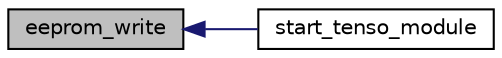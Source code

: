 digraph "eeprom_write"
{
  edge [fontname="Helvetica",fontsize="10",labelfontname="Helvetica",labelfontsize="10"];
  node [fontname="Helvetica",fontsize="10",shape=record];
  rankdir="LR";
  Node1 [label="eeprom_write",height=0.2,width=0.4,color="black", fillcolor="grey75", style="filled", fontcolor="black"];
  Node1 -> Node2 [dir="back",color="midnightblue",fontsize="10",style="solid",fontname="Helvetica"];
  Node2 [label="start_tenso_module",height=0.2,width=0.4,color="black", fillcolor="white", style="filled",URL="$group___t_e_n_s_o.html#ga4da7ca04fd2597423fa385bf215b2e59",tooltip="Start tenso thread. "];
}

